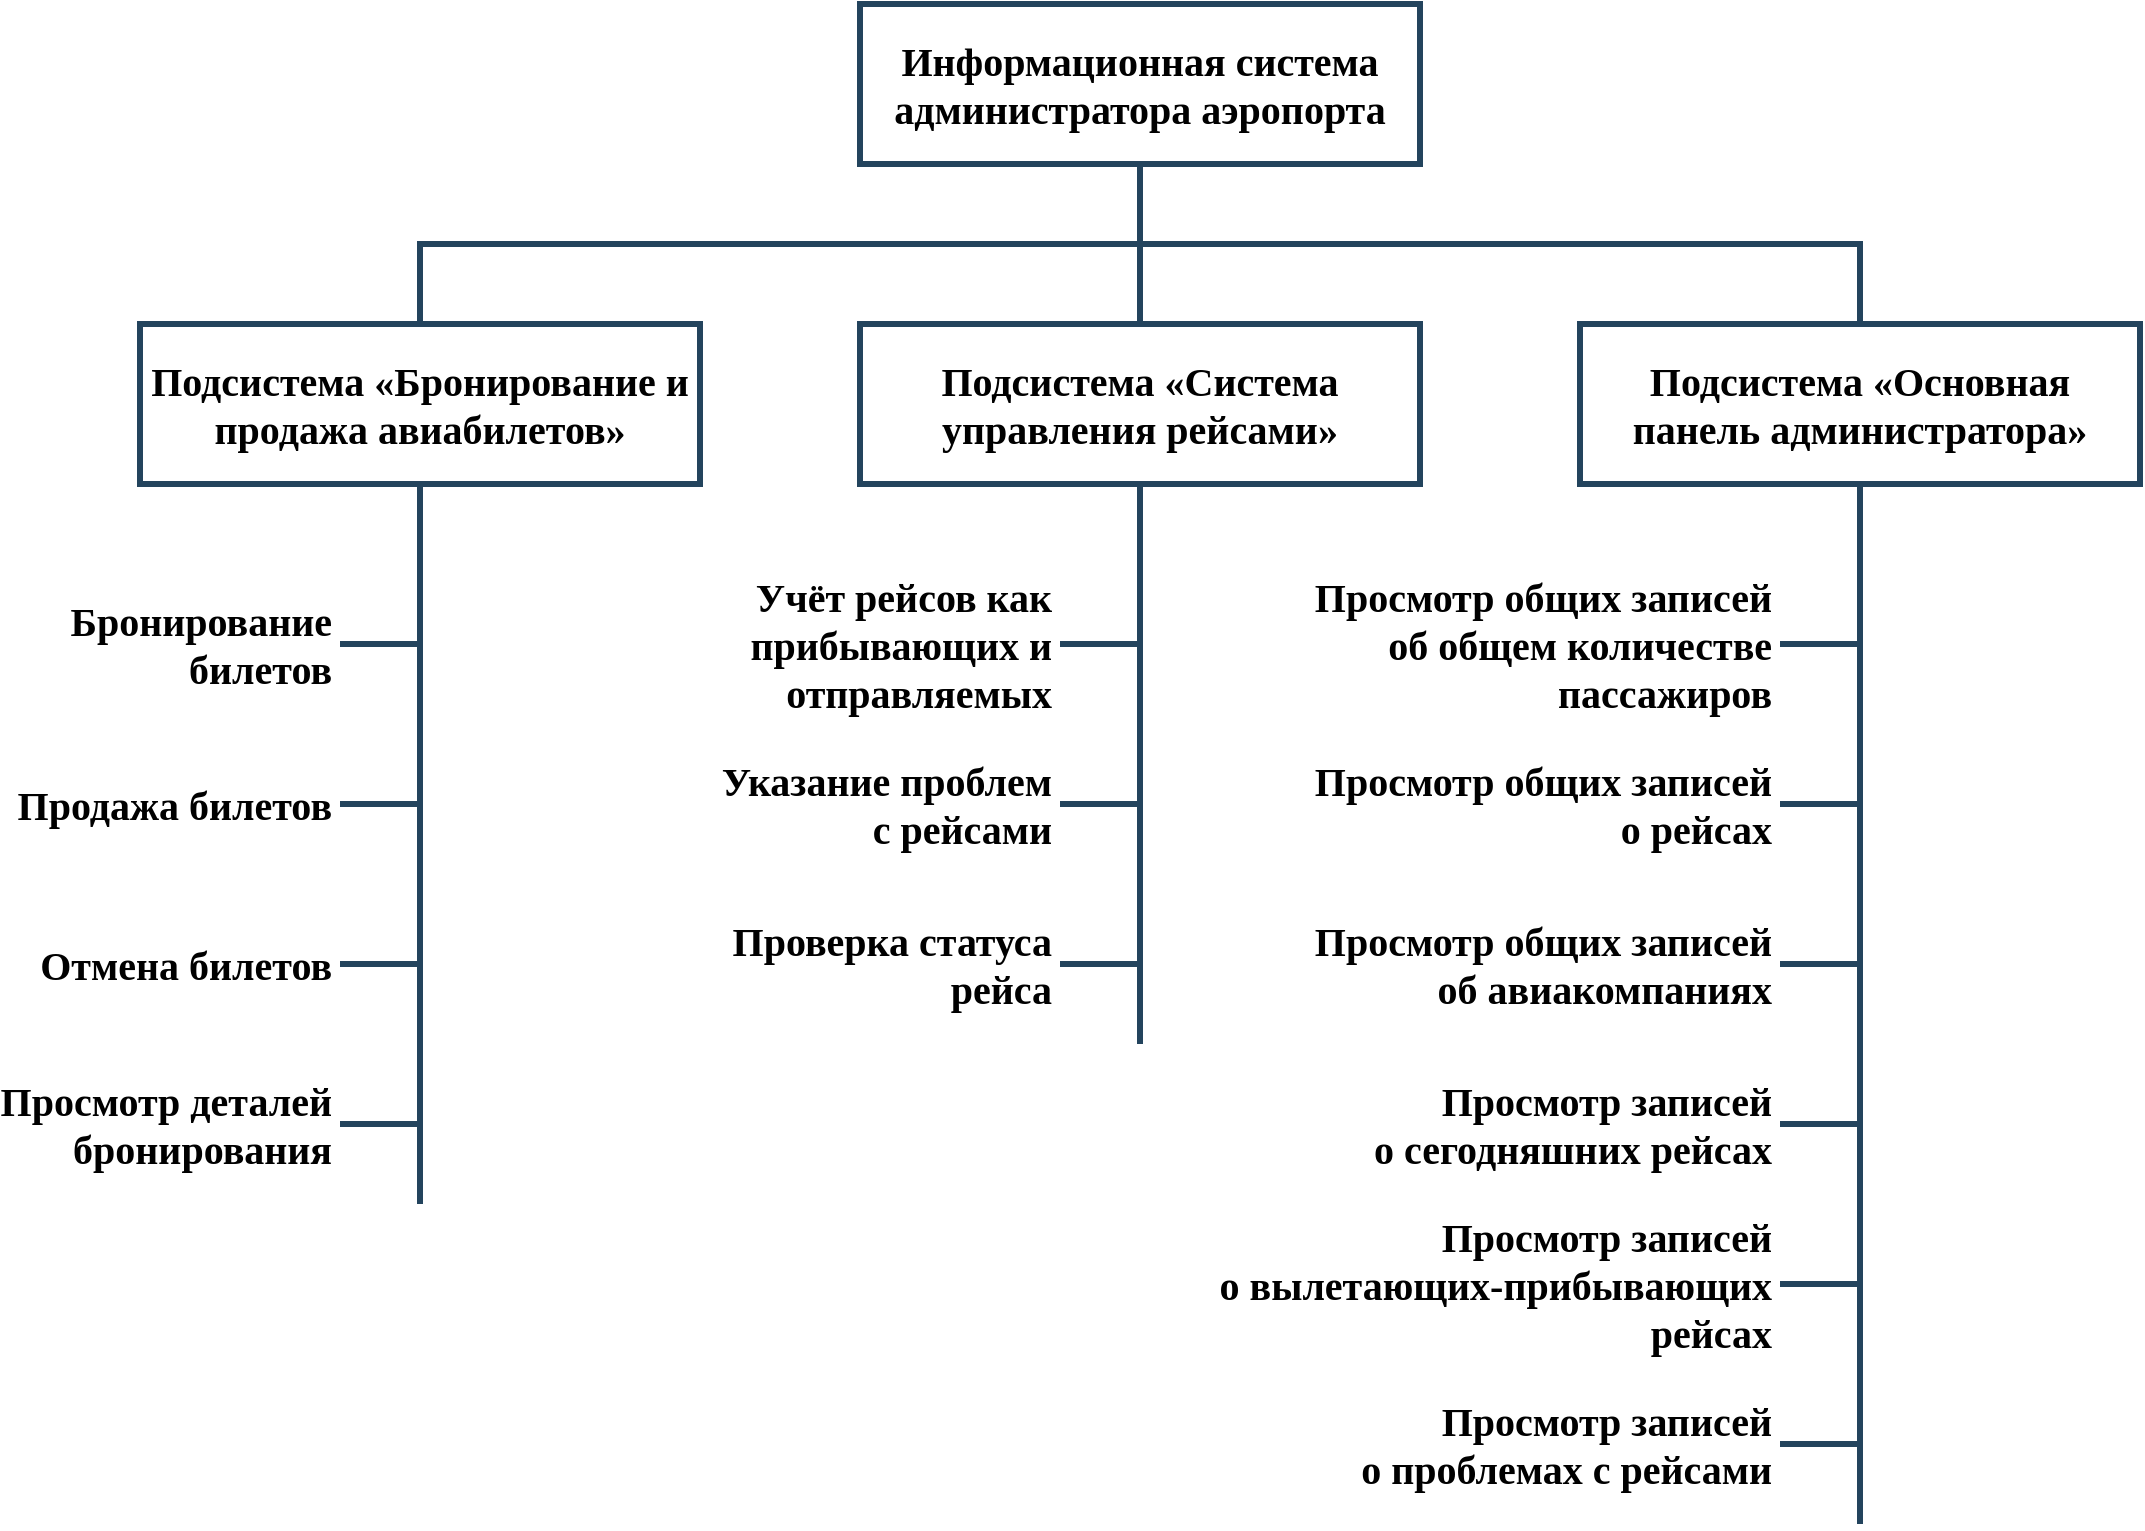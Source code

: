 <mxfile version="23.0.2" type="device">
  <diagram name="Структурная схема" id="G3wDKOlEaVvoG8C0hLZy">
    <mxGraphModel dx="1500" dy="1024" grid="1" gridSize="10" guides="1" tooltips="1" connect="1" arrows="1" fold="1" page="1" pageScale="1" pageWidth="1169" pageHeight="827" math="0" shadow="0">
      <root>
        <mxCell id="0" />
        <mxCell id="1" parent="0" />
        <mxCell id="kSfKCj67Q_mOm9vN-RSR-1" value="Информационная система администратора аэропорта" style="rounded=0;whiteSpace=wrap;html=1;fontSize=20;fontFamily=Times New Roman;fontStyle=1;strokeWidth=3;fillColor=#FFFFFF;strokeColor=#23445d;" parent="1" vertex="1">
          <mxGeometry x="479" y="40" width="280" height="80" as="geometry" />
        </mxCell>
        <mxCell id="kSfKCj67Q_mOm9vN-RSR-3" value="Подсистема «Бронирование и продажа авиабилетов»" style="rounded=0;whiteSpace=wrap;html=1;fontSize=20;fontFamily=Times New Roman;fontStyle=1;strokeWidth=3;fillColor=#FFFFFF;strokeColor=#23445d;" parent="1" vertex="1">
          <mxGeometry x="119" y="200" width="280" height="80" as="geometry" />
        </mxCell>
        <mxCell id="kSfKCj67Q_mOm9vN-RSR-4" value="Подсистема «Система управления рейсами»" style="rounded=0;whiteSpace=wrap;html=1;fontSize=20;fontFamily=Times New Roman;fontStyle=1;strokeWidth=3;fillColor=#FFFFFF;strokeColor=#23445d;" parent="1" vertex="1">
          <mxGeometry x="479" y="200" width="280" height="80" as="geometry" />
        </mxCell>
        <mxCell id="kSfKCj67Q_mOm9vN-RSR-5" value="Подсистема «Основная панель администратора»&lt;br/&gt;" style="rounded=0;whiteSpace=wrap;html=1;fontSize=20;fontFamily=Times New Roman;fontStyle=1;strokeWidth=3;fillColor=#FFFFFF;strokeColor=#23445d;" parent="1" vertex="1">
          <mxGeometry x="839" y="200" width="280" height="80" as="geometry" />
        </mxCell>
        <mxCell id="kSfKCj67Q_mOm9vN-RSR-7" value="" style="endArrow=none;html=1;rounded=0;entryX=0.5;entryY=1;entryDx=0;entryDy=0;exitX=0.5;exitY=0;exitDx=0;exitDy=0;strokeWidth=3;fillColor=#bac8d3;strokeColor=#23445d;" parent="1" source="kSfKCj67Q_mOm9vN-RSR-4" target="kSfKCj67Q_mOm9vN-RSR-1" edge="1">
          <mxGeometry width="50" height="50" relative="1" as="geometry">
            <mxPoint x="639" y="360" as="sourcePoint" />
            <mxPoint x="689" y="310" as="targetPoint" />
          </mxGeometry>
        </mxCell>
        <mxCell id="kSfKCj67Q_mOm9vN-RSR-8" value="" style="endArrow=none;html=1;rounded=0;entryX=0.5;entryY=1;entryDx=0;entryDy=0;exitX=0.5;exitY=0;exitDx=0;exitDy=0;edgeStyle=orthogonalEdgeStyle;strokeWidth=3;fillColor=#bac8d3;strokeColor=#23445d;" parent="1" source="kSfKCj67Q_mOm9vN-RSR-3" target="kSfKCj67Q_mOm9vN-RSR-1" edge="1">
          <mxGeometry width="50" height="50" relative="1" as="geometry">
            <mxPoint x="639" y="360" as="sourcePoint" />
            <mxPoint x="689" y="310" as="targetPoint" />
          </mxGeometry>
        </mxCell>
        <mxCell id="kSfKCj67Q_mOm9vN-RSR-9" value="" style="endArrow=none;html=1;rounded=0;entryX=0.5;entryY=1;entryDx=0;entryDy=0;exitX=0.5;exitY=0;exitDx=0;exitDy=0;edgeStyle=orthogonalEdgeStyle;strokeWidth=3;fillColor=#bac8d3;strokeColor=#23445d;" parent="1" source="kSfKCj67Q_mOm9vN-RSR-5" target="kSfKCj67Q_mOm9vN-RSR-1" edge="1">
          <mxGeometry width="50" height="50" relative="1" as="geometry">
            <mxPoint x="639" y="360" as="sourcePoint" />
            <mxPoint x="689" y="310" as="targetPoint" />
          </mxGeometry>
        </mxCell>
        <mxCell id="V1TcTewaZngnqcufQuU0-1" value="" style="endArrow=none;html=1;rounded=0;entryX=0.5;entryY=1;entryDx=0;entryDy=0;strokeWidth=3;fillColor=#bac8d3;strokeColor=#23445d;" parent="1" target="kSfKCj67Q_mOm9vN-RSR-3" edge="1">
          <mxGeometry width="50" height="50" relative="1" as="geometry">
            <mxPoint x="259" y="640" as="sourcePoint" />
            <mxPoint x="619" y="350" as="targetPoint" />
          </mxGeometry>
        </mxCell>
        <mxCell id="V1TcTewaZngnqcufQuU0-2" value="" style="endArrow=none;html=1;rounded=0;entryX=0.5;entryY=1;entryDx=0;entryDy=0;strokeWidth=3;fillColor=#bac8d3;strokeColor=#23445d;" parent="1" target="kSfKCj67Q_mOm9vN-RSR-4" edge="1">
          <mxGeometry width="50" height="50" relative="1" as="geometry">
            <mxPoint x="619" y="560" as="sourcePoint" />
            <mxPoint x="622" y="280" as="targetPoint" />
          </mxGeometry>
        </mxCell>
        <mxCell id="V1TcTewaZngnqcufQuU0-3" value="" style="endArrow=none;html=1;rounded=0;strokeWidth=3;entryX=0.5;entryY=1;entryDx=0;entryDy=0;fillColor=#bac8d3;strokeColor=#23445d;" parent="1" target="kSfKCj67Q_mOm9vN-RSR-5" edge="1">
          <mxGeometry width="50" height="50" relative="1" as="geometry">
            <mxPoint x="979" y="800" as="sourcePoint" />
            <mxPoint x="1019" y="330" as="targetPoint" />
          </mxGeometry>
        </mxCell>
        <mxCell id="V1TcTewaZngnqcufQuU0-4" value="Бронирование&lt;br style=&quot;font-size: 20px;&quot;&gt;билетов" style="text;html=1;strokeColor=none;fillColor=none;align=right;verticalAlign=middle;whiteSpace=wrap;rounded=0;fontFamily=Times New Roman;fontSize=20;fontStyle=1;spacingRight=2;" parent="1" vertex="1">
          <mxGeometry x="49" y="330" width="170" height="60" as="geometry" />
        </mxCell>
        <mxCell id="V1TcTewaZngnqcufQuU0-5" value="Продажа билетов" style="text;html=1;strokeColor=none;fillColor=none;align=right;verticalAlign=middle;whiteSpace=wrap;rounded=0;fontFamily=Times New Roman;fontSize=20;fontStyle=1;spacingRight=2;" parent="1" vertex="1">
          <mxGeometry x="49" y="420" width="170" height="40" as="geometry" />
        </mxCell>
        <mxCell id="V1TcTewaZngnqcufQuU0-9" value="" style="endArrow=none;html=1;rounded=0;entryX=1;entryY=0.5;entryDx=0;entryDy=0;strokeWidth=3;fillColor=#bac8d3;strokeColor=#23445d;" parent="1" target="V1TcTewaZngnqcufQuU0-4" edge="1">
          <mxGeometry width="50" height="50" relative="1" as="geometry">
            <mxPoint x="259" y="360" as="sourcePoint" />
            <mxPoint x="269" y="290" as="targetPoint" />
          </mxGeometry>
        </mxCell>
        <mxCell id="V1TcTewaZngnqcufQuU0-10" value="" style="endArrow=none;html=1;rounded=0;entryX=1;entryY=0.5;entryDx=0;entryDy=0;strokeWidth=3;fillColor=#bac8d3;strokeColor=#23445d;" parent="1" target="V1TcTewaZngnqcufQuU0-5" edge="1">
          <mxGeometry width="50" height="50" relative="1" as="geometry">
            <mxPoint x="259" y="440" as="sourcePoint" />
            <mxPoint x="229" y="370" as="targetPoint" />
          </mxGeometry>
        </mxCell>
        <mxCell id="V1TcTewaZngnqcufQuU0-12" value="Учёт рейсов как прибывающих и отправляемых" style="text;html=1;strokeColor=none;fillColor=none;align=right;verticalAlign=middle;whiteSpace=wrap;rounded=0;fontFamily=Times New Roman;fontSize=20;fontStyle=1;spacingRight=2;" parent="1" vertex="1">
          <mxGeometry x="299" y="320" width="280" height="80" as="geometry" />
        </mxCell>
        <mxCell id="V1TcTewaZngnqcufQuU0-13" value="" style="endArrow=none;html=1;rounded=0;entryX=1;entryY=0.5;entryDx=0;entryDy=0;strokeWidth=3;fillColor=#bac8d3;strokeColor=#23445d;" parent="1" target="V1TcTewaZngnqcufQuU0-12" edge="1">
          <mxGeometry width="50" height="50" relative="1" as="geometry">
            <mxPoint x="619" y="360" as="sourcePoint" />
            <mxPoint x="629" y="290" as="targetPoint" />
          </mxGeometry>
        </mxCell>
        <mxCell id="V1TcTewaZngnqcufQuU0-14" value="Отмена билетов" style="text;html=1;strokeColor=none;fillColor=none;align=right;verticalAlign=middle;whiteSpace=wrap;rounded=0;fontFamily=Times New Roman;fontSize=20;fontStyle=1;spacingRight=2;" parent="1" vertex="1">
          <mxGeometry x="49" y="500" width="170" height="40" as="geometry" />
        </mxCell>
        <mxCell id="V1TcTewaZngnqcufQuU0-15" value="" style="endArrow=none;html=1;rounded=0;entryX=1;entryY=0.5;entryDx=0;entryDy=0;strokeWidth=3;fillColor=#bac8d3;strokeColor=#23445d;" parent="1" target="V1TcTewaZngnqcufQuU0-14" edge="1">
          <mxGeometry width="50" height="50" relative="1" as="geometry">
            <mxPoint x="259" y="520" as="sourcePoint" />
            <mxPoint x="229" y="450" as="targetPoint" />
          </mxGeometry>
        </mxCell>
        <mxCell id="V1TcTewaZngnqcufQuU0-16" value="Просмотр деталей&lt;br&gt;бронирования" style="text;html=1;strokeColor=none;fillColor=none;align=right;verticalAlign=middle;whiteSpace=wrap;rounded=0;fontFamily=Times New Roman;fontSize=20;fontStyle=1;spacingRight=2;" parent="1" vertex="1">
          <mxGeometry x="49" y="570" width="170" height="60" as="geometry" />
        </mxCell>
        <mxCell id="V1TcTewaZngnqcufQuU0-17" value="" style="endArrow=none;html=1;rounded=0;entryX=1;entryY=0.5;entryDx=0;entryDy=0;strokeWidth=3;fillColor=#bac8d3;strokeColor=#23445d;" parent="1" target="V1TcTewaZngnqcufQuU0-16" edge="1">
          <mxGeometry width="50" height="50" relative="1" as="geometry">
            <mxPoint x="259" y="600" as="sourcePoint" />
            <mxPoint x="269" y="530" as="targetPoint" />
          </mxGeometry>
        </mxCell>
        <mxCell id="V1TcTewaZngnqcufQuU0-18" value="Указание проблем с рейсами" style="text;html=1;strokeColor=none;fillColor=none;align=right;verticalAlign=middle;whiteSpace=wrap;rounded=0;fontFamily=Times New Roman;fontSize=20;fontStyle=1;spacingRight=2;" parent="1" vertex="1">
          <mxGeometry x="409" y="410" width="170" height="60" as="geometry" />
        </mxCell>
        <mxCell id="V1TcTewaZngnqcufQuU0-19" value="" style="endArrow=none;html=1;rounded=0;entryX=1;entryY=0.5;entryDx=0;entryDy=0;strokeWidth=3;fillColor=#bac8d3;strokeColor=#23445d;" parent="1" target="V1TcTewaZngnqcufQuU0-18" edge="1">
          <mxGeometry width="50" height="50" relative="1" as="geometry">
            <mxPoint x="619" y="440" as="sourcePoint" />
            <mxPoint x="629" y="370" as="targetPoint" />
          </mxGeometry>
        </mxCell>
        <mxCell id="V1TcTewaZngnqcufQuU0-20" value="Проверка статуса рейса" style="text;html=1;strokeColor=none;fillColor=none;align=right;verticalAlign=middle;whiteSpace=wrap;rounded=0;fontFamily=Times New Roman;fontSize=20;fontStyle=1;spacingRight=2;" parent="1" vertex="1">
          <mxGeometry x="409" y="490" width="170" height="60" as="geometry" />
        </mxCell>
        <mxCell id="V1TcTewaZngnqcufQuU0-21" value="" style="endArrow=none;html=1;rounded=0;entryX=1;entryY=0.5;entryDx=0;entryDy=0;strokeWidth=3;fillColor=#bac8d3;strokeColor=#23445d;" parent="1" target="V1TcTewaZngnqcufQuU0-20" edge="1">
          <mxGeometry width="50" height="50" relative="1" as="geometry">
            <mxPoint x="619" y="520" as="sourcePoint" />
            <mxPoint x="629" y="450" as="targetPoint" />
          </mxGeometry>
        </mxCell>
        <mxCell id="V1TcTewaZngnqcufQuU0-22" value="Просмотр общих записей об общем количестве пассажиров" style="text;html=1;strokeColor=none;fillColor=none;align=right;verticalAlign=middle;whiteSpace=wrap;rounded=0;fontFamily=Times New Roman;fontSize=20;fontStyle=1;spacingRight=2;" parent="1" vertex="1">
          <mxGeometry x="699" y="320" width="240" height="80" as="geometry" />
        </mxCell>
        <mxCell id="V1TcTewaZngnqcufQuU0-23" value="" style="endArrow=none;html=1;rounded=0;entryX=1;entryY=0.5;entryDx=0;entryDy=0;strokeWidth=3;fillColor=#bac8d3;strokeColor=#23445d;" parent="1" target="V1TcTewaZngnqcufQuU0-22" edge="1">
          <mxGeometry width="50" height="50" relative="1" as="geometry">
            <mxPoint x="979" y="360" as="sourcePoint" />
            <mxPoint x="989" y="290" as="targetPoint" />
          </mxGeometry>
        </mxCell>
        <mxCell id="V1TcTewaZngnqcufQuU0-25" value="Просмотр общих записей о рейсах" style="text;html=1;strokeColor=none;fillColor=none;align=right;verticalAlign=middle;whiteSpace=wrap;rounded=0;fontFamily=Times New Roman;fontSize=20;fontStyle=1;spacingRight=2;" parent="1" vertex="1">
          <mxGeometry x="699" y="410" width="240" height="60" as="geometry" />
        </mxCell>
        <mxCell id="V1TcTewaZngnqcufQuU0-26" value="" style="endArrow=none;html=1;rounded=0;entryX=1;entryY=0.5;entryDx=0;entryDy=0;strokeWidth=3;fillColor=#bac8d3;strokeColor=#23445d;" parent="1" target="V1TcTewaZngnqcufQuU0-25" edge="1">
          <mxGeometry width="50" height="50" relative="1" as="geometry">
            <mxPoint x="979" y="440" as="sourcePoint" />
            <mxPoint x="989" y="370" as="targetPoint" />
          </mxGeometry>
        </mxCell>
        <mxCell id="V1TcTewaZngnqcufQuU0-27" value="Просмотр общих записей об авиакомпаниях" style="text;html=1;strokeColor=none;fillColor=none;align=right;verticalAlign=middle;whiteSpace=wrap;rounded=0;fontFamily=Times New Roman;fontSize=20;fontStyle=1;spacingRight=2;" parent="1" vertex="1">
          <mxGeometry x="699" y="490" width="240" height="60" as="geometry" />
        </mxCell>
        <mxCell id="V1TcTewaZngnqcufQuU0-28" value="" style="endArrow=none;html=1;rounded=0;entryX=1;entryY=0.5;entryDx=0;entryDy=0;strokeWidth=3;fillColor=#bac8d3;strokeColor=#23445d;" parent="1" target="V1TcTewaZngnqcufQuU0-27" edge="1">
          <mxGeometry width="50" height="50" relative="1" as="geometry">
            <mxPoint x="979" y="520" as="sourcePoint" />
            <mxPoint x="989" y="450" as="targetPoint" />
          </mxGeometry>
        </mxCell>
        <mxCell id="V1TcTewaZngnqcufQuU0-30" value="Просмотр записей&lt;br&gt;о сегодняшних рейсах" style="text;html=1;strokeColor=none;fillColor=none;align=right;verticalAlign=middle;whiteSpace=wrap;rounded=0;fontFamily=Times New Roman;fontSize=20;fontStyle=1;spacingRight=2;" parent="1" vertex="1">
          <mxGeometry x="699" y="570" width="240" height="60" as="geometry" />
        </mxCell>
        <mxCell id="V1TcTewaZngnqcufQuU0-31" value="" style="endArrow=none;html=1;rounded=0;entryX=1;entryY=0.5;entryDx=0;entryDy=0;strokeWidth=3;fillColor=#bac8d3;strokeColor=#23445d;" parent="1" target="V1TcTewaZngnqcufQuU0-30" edge="1">
          <mxGeometry width="50" height="50" relative="1" as="geometry">
            <mxPoint x="979" y="600" as="sourcePoint" />
            <mxPoint x="989" y="530" as="targetPoint" />
          </mxGeometry>
        </mxCell>
        <mxCell id="V1TcTewaZngnqcufQuU0-32" value="Просмотр записей&lt;br&gt;о вылетающих-прибывающих&lt;br&gt;рейсах" style="text;html=1;strokeColor=none;fillColor=none;align=right;verticalAlign=middle;whiteSpace=wrap;rounded=0;fontFamily=Times New Roman;fontSize=20;fontStyle=1;spacingRight=2;" parent="1" vertex="1">
          <mxGeometry x="649" y="650" width="290" height="60" as="geometry" />
        </mxCell>
        <mxCell id="V1TcTewaZngnqcufQuU0-33" value="" style="endArrow=none;html=1;rounded=0;entryX=1;entryY=0.5;entryDx=0;entryDy=0;strokeWidth=3;fillColor=#bac8d3;strokeColor=#23445d;" parent="1" target="V1TcTewaZngnqcufQuU0-32" edge="1">
          <mxGeometry width="50" height="50" relative="1" as="geometry">
            <mxPoint x="979" y="680" as="sourcePoint" />
            <mxPoint x="989" y="610" as="targetPoint" />
          </mxGeometry>
        </mxCell>
        <mxCell id="V1TcTewaZngnqcufQuU0-34" value="Просмотр записей&lt;br&gt;о проблемах с рейсами" style="text;html=1;strokeColor=none;fillColor=none;align=right;verticalAlign=middle;whiteSpace=wrap;rounded=0;fontFamily=Times New Roman;fontSize=20;fontStyle=1;spacingRight=2;" parent="1" vertex="1">
          <mxGeometry x="699" y="730" width="240" height="60" as="geometry" />
        </mxCell>
        <mxCell id="V1TcTewaZngnqcufQuU0-35" value="" style="endArrow=none;html=1;rounded=0;entryX=1;entryY=0.5;entryDx=0;entryDy=0;strokeWidth=3;fillColor=#bac8d3;strokeColor=#23445d;" parent="1" target="V1TcTewaZngnqcufQuU0-34" edge="1">
          <mxGeometry width="50" height="50" relative="1" as="geometry">
            <mxPoint x="979" y="760" as="sourcePoint" />
            <mxPoint x="989" y="690" as="targetPoint" />
          </mxGeometry>
        </mxCell>
      </root>
    </mxGraphModel>
  </diagram>
</mxfile>
